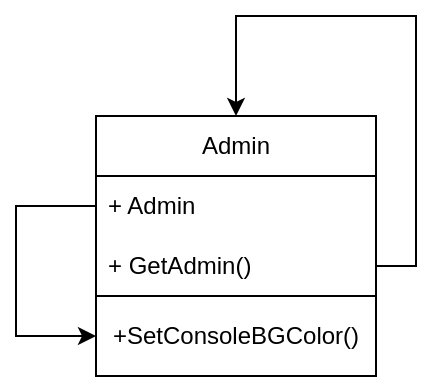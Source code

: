 <mxfile version="20.6.0" type="device"><diagram id="C5RBs43oDa-KdzZeNtuy" name="Page-1"><mxGraphModel dx="724" dy="465" grid="1" gridSize="10" guides="1" tooltips="1" connect="1" arrows="1" fold="1" page="1" pageScale="1" pageWidth="827" pageHeight="1169" math="0" shadow="0"><root><mxCell id="WIyWlLk6GJQsqaUBKTNV-0"/><mxCell id="WIyWlLk6GJQsqaUBKTNV-1" parent="WIyWlLk6GJQsqaUBKTNV-0"/><mxCell id="ypJVgXrnxPR13-kxAOR4-0" value="Admin" style="swimlane;fontStyle=0;childLayout=stackLayout;horizontal=1;startSize=30;horizontalStack=0;resizeParent=1;resizeParentMax=0;resizeLast=0;collapsible=1;marginBottom=0;whiteSpace=wrap;html=1;" vertex="1" parent="WIyWlLk6GJQsqaUBKTNV-1"><mxGeometry x="140" y="240" width="140" height="90" as="geometry"/></mxCell><mxCell id="ypJVgXrnxPR13-kxAOR4-1" value="+ Admin" style="text;strokeColor=none;fillColor=none;align=left;verticalAlign=middle;spacingLeft=4;spacingRight=4;overflow=hidden;points=[[0,0.5],[1,0.5]];portConstraint=eastwest;rotatable=0;whiteSpace=wrap;html=1;" vertex="1" parent="ypJVgXrnxPR13-kxAOR4-0"><mxGeometry y="30" width="140" height="30" as="geometry"/></mxCell><mxCell id="ypJVgXrnxPR13-kxAOR4-5" style="edgeStyle=orthogonalEdgeStyle;rounded=0;orthogonalLoop=1;jettySize=auto;html=1;entryX=0.5;entryY=0;entryDx=0;entryDy=0;exitX=1;exitY=0.5;exitDx=0;exitDy=0;" edge="1" parent="ypJVgXrnxPR13-kxAOR4-0" source="ypJVgXrnxPR13-kxAOR4-2" target="ypJVgXrnxPR13-kxAOR4-0"><mxGeometry relative="1" as="geometry"><Array as="points"><mxPoint x="160" y="75"/><mxPoint x="160" y="-50"/><mxPoint x="70" y="-50"/></Array></mxGeometry></mxCell><mxCell id="ypJVgXrnxPR13-kxAOR4-2" value="+ GetAdmin()" style="text;strokeColor=none;fillColor=none;align=left;verticalAlign=middle;spacingLeft=4;spacingRight=4;overflow=hidden;points=[[0,0.5],[1,0.5]];portConstraint=eastwest;rotatable=0;whiteSpace=wrap;html=1;" vertex="1" parent="ypJVgXrnxPR13-kxAOR4-0"><mxGeometry y="60" width="140" height="30" as="geometry"/></mxCell><mxCell id="ypJVgXrnxPR13-kxAOR4-7" value="+SetConsoleBGColor()" style="rounded=0;whiteSpace=wrap;html=1;" vertex="1" parent="WIyWlLk6GJQsqaUBKTNV-1"><mxGeometry x="140" y="330" width="140" height="40" as="geometry"/></mxCell><mxCell id="ypJVgXrnxPR13-kxAOR4-9" style="edgeStyle=orthogonalEdgeStyle;rounded=0;orthogonalLoop=1;jettySize=auto;html=1;entryX=0;entryY=0.5;entryDx=0;entryDy=0;" edge="1" parent="WIyWlLk6GJQsqaUBKTNV-1" source="ypJVgXrnxPR13-kxAOR4-1" target="ypJVgXrnxPR13-kxAOR4-7"><mxGeometry relative="1" as="geometry"><Array as="points"><mxPoint x="100" y="285"/><mxPoint x="100" y="350"/></Array></mxGeometry></mxCell></root></mxGraphModel></diagram></mxfile>
